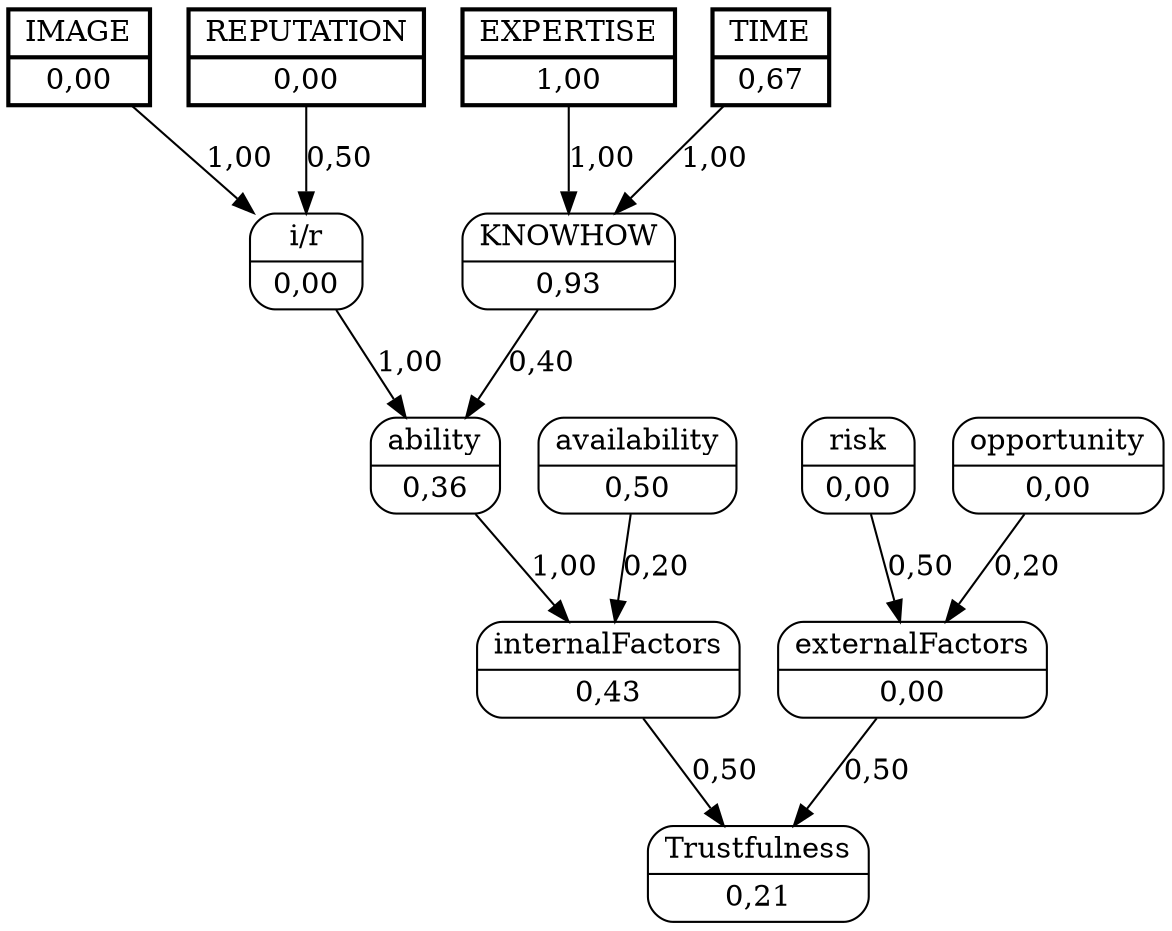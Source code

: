 digraph FCM_net{
	node [shape=record, style=rounded]
	0 [label="{IMAGE | 0,00}", style=bold, penwidth=2, peripheries=2];
	1 [label="{REPUTATION | 0,00}", style=bold, penwidth=2, peripheries=2];
	11 [label="{EXPERTISE | 1,00}", style=bold, penwidth=2, peripheries=2];
	12 [label="{TIME | 0,67}", style=bold, penwidth=2, peripheries=2];
	0 [label="{IMAGE | 0,00}"];
	2 [label="{KNOWHOW | 0,93}"];
	3 [label="{i/r | 0,00}"];
	4 [label="{ability | 0,36}"];
	5 [label="{availability | 0,50}"];
	6 [label="{internalFactors | 0,43}"];
	7 [label="{risk | 0,00}"];
	8 [label="{opportunity | 0,00}"];
	9 [label="{externalFactors | 0,00}"];
	10 [label="{Trustfulness | 0,21}"];
	0 -> 3 [label = "1,00"];
	1 -> 3 [label = "0,50"];
	3 -> 4 [label = "1,00"];
	2 -> 4 [label = "0,40"];
	4 -> 6 [label = "1,00"];
	5 -> 6 [label = "0,20"];
	6 -> 10 [label = "0,50"];
	7 -> 9 [label = "0,50"];
	8 -> 9 [label = "0,20"];
	9 -> 10 [label = "0,50"];
	11 -> 2 [label = "1,00"];
	12 -> 2 [label = "1,00"];
}